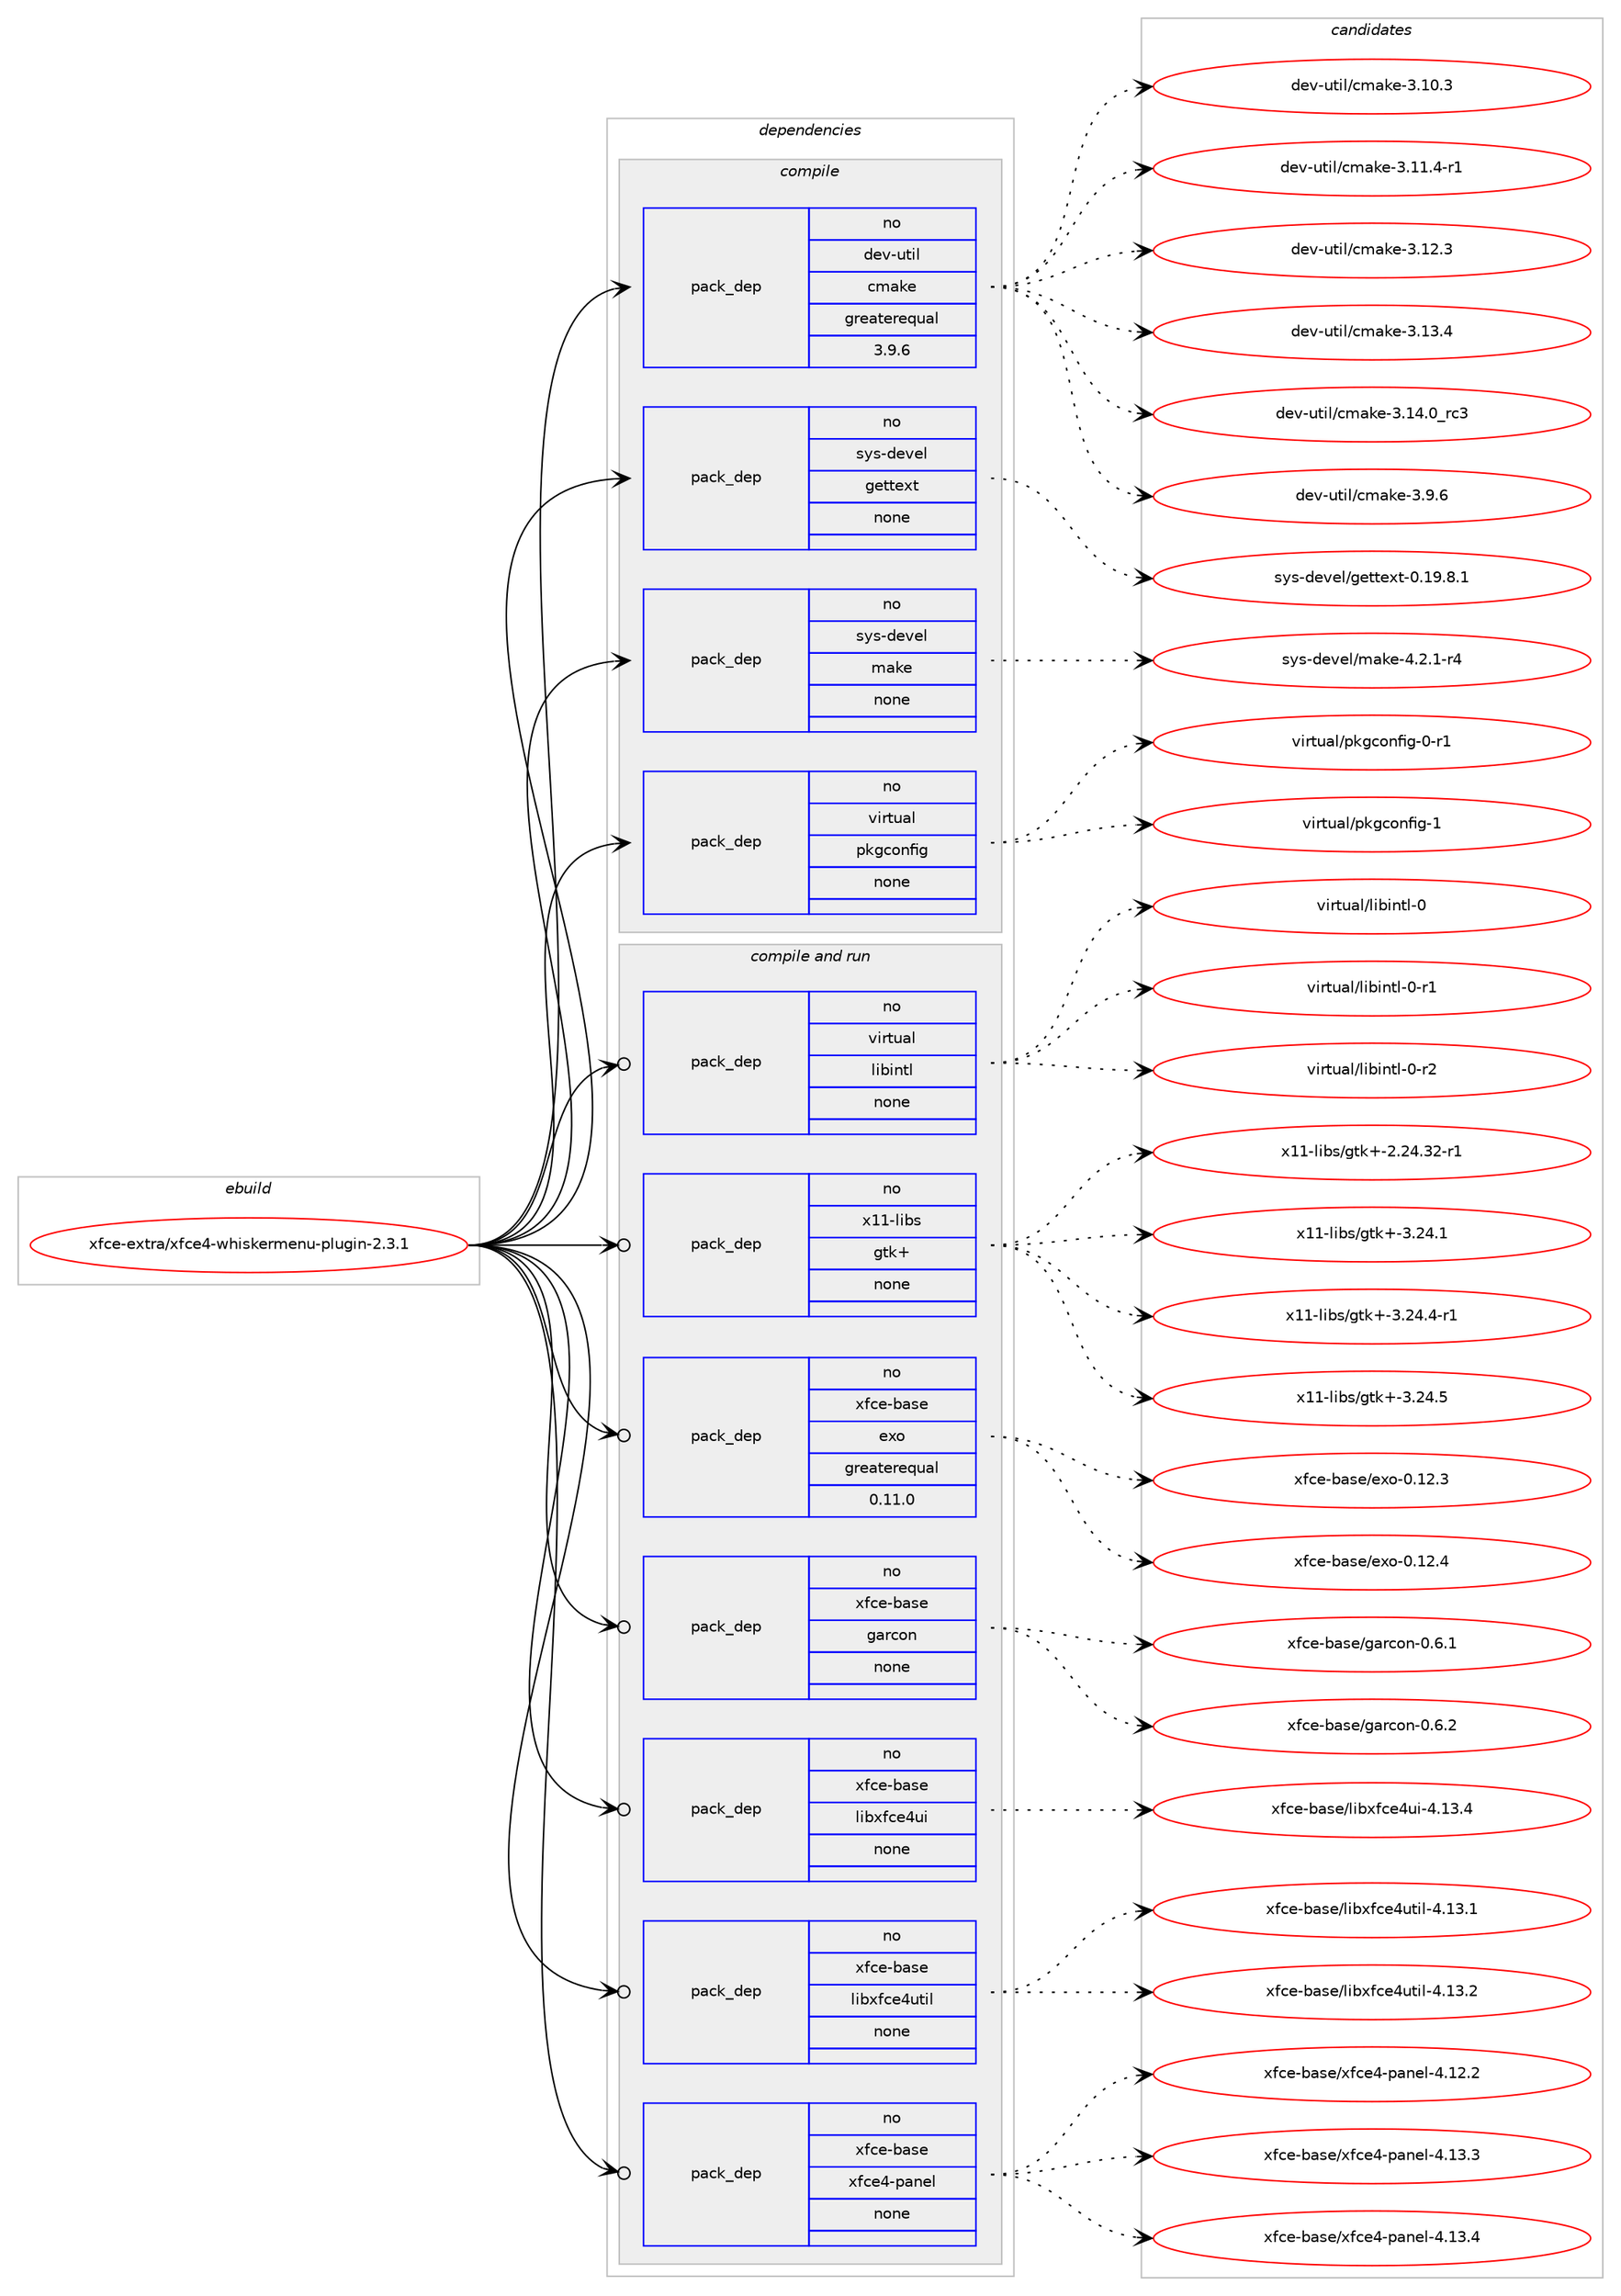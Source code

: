 digraph prolog {

# *************
# Graph options
# *************

newrank=true;
concentrate=true;
compound=true;
graph [rankdir=LR,fontname=Helvetica,fontsize=10,ranksep=1.5];#, ranksep=2.5, nodesep=0.2];
edge  [arrowhead=vee];
node  [fontname=Helvetica,fontsize=10];

# **********
# The ebuild
# **********

subgraph cluster_leftcol {
color=gray;
rank=same;
label=<<i>ebuild</i>>;
id [label="xfce-extra/xfce4-whiskermenu-plugin-2.3.1", color=red, width=4, href="../xfce-extra/xfce4-whiskermenu-plugin-2.3.1.svg"];
}

# ****************
# The dependencies
# ****************

subgraph cluster_midcol {
color=gray;
label=<<i>dependencies</i>>;
subgraph cluster_compile {
fillcolor="#eeeeee";
style=filled;
label=<<i>compile</i>>;
subgraph pack1276389 {
dependency1774299 [label=<<TABLE BORDER="0" CELLBORDER="1" CELLSPACING="0" CELLPADDING="4" WIDTH="220"><TR><TD ROWSPAN="6" CELLPADDING="30">pack_dep</TD></TR><TR><TD WIDTH="110">no</TD></TR><TR><TD>dev-util</TD></TR><TR><TD>cmake</TD></TR><TR><TD>greaterequal</TD></TR><TR><TD>3.9.6</TD></TR></TABLE>>, shape=none, color=blue];
}
id:e -> dependency1774299:w [weight=20,style="solid",arrowhead="vee"];
subgraph pack1276390 {
dependency1774300 [label=<<TABLE BORDER="0" CELLBORDER="1" CELLSPACING="0" CELLPADDING="4" WIDTH="220"><TR><TD ROWSPAN="6" CELLPADDING="30">pack_dep</TD></TR><TR><TD WIDTH="110">no</TD></TR><TR><TD>sys-devel</TD></TR><TR><TD>gettext</TD></TR><TR><TD>none</TD></TR><TR><TD></TD></TR></TABLE>>, shape=none, color=blue];
}
id:e -> dependency1774300:w [weight=20,style="solid",arrowhead="vee"];
subgraph pack1276391 {
dependency1774301 [label=<<TABLE BORDER="0" CELLBORDER="1" CELLSPACING="0" CELLPADDING="4" WIDTH="220"><TR><TD ROWSPAN="6" CELLPADDING="30">pack_dep</TD></TR><TR><TD WIDTH="110">no</TD></TR><TR><TD>sys-devel</TD></TR><TR><TD>make</TD></TR><TR><TD>none</TD></TR><TR><TD></TD></TR></TABLE>>, shape=none, color=blue];
}
id:e -> dependency1774301:w [weight=20,style="solid",arrowhead="vee"];
subgraph pack1276392 {
dependency1774302 [label=<<TABLE BORDER="0" CELLBORDER="1" CELLSPACING="0" CELLPADDING="4" WIDTH="220"><TR><TD ROWSPAN="6" CELLPADDING="30">pack_dep</TD></TR><TR><TD WIDTH="110">no</TD></TR><TR><TD>virtual</TD></TR><TR><TD>pkgconfig</TD></TR><TR><TD>none</TD></TR><TR><TD></TD></TR></TABLE>>, shape=none, color=blue];
}
id:e -> dependency1774302:w [weight=20,style="solid",arrowhead="vee"];
}
subgraph cluster_compileandrun {
fillcolor="#eeeeee";
style=filled;
label=<<i>compile and run</i>>;
subgraph pack1276393 {
dependency1774303 [label=<<TABLE BORDER="0" CELLBORDER="1" CELLSPACING="0" CELLPADDING="4" WIDTH="220"><TR><TD ROWSPAN="6" CELLPADDING="30">pack_dep</TD></TR><TR><TD WIDTH="110">no</TD></TR><TR><TD>virtual</TD></TR><TR><TD>libintl</TD></TR><TR><TD>none</TD></TR><TR><TD></TD></TR></TABLE>>, shape=none, color=blue];
}
id:e -> dependency1774303:w [weight=20,style="solid",arrowhead="odotvee"];
subgraph pack1276394 {
dependency1774304 [label=<<TABLE BORDER="0" CELLBORDER="1" CELLSPACING="0" CELLPADDING="4" WIDTH="220"><TR><TD ROWSPAN="6" CELLPADDING="30">pack_dep</TD></TR><TR><TD WIDTH="110">no</TD></TR><TR><TD>x11-libs</TD></TR><TR><TD>gtk+</TD></TR><TR><TD>none</TD></TR><TR><TD></TD></TR></TABLE>>, shape=none, color=blue];
}
id:e -> dependency1774304:w [weight=20,style="solid",arrowhead="odotvee"];
subgraph pack1276395 {
dependency1774305 [label=<<TABLE BORDER="0" CELLBORDER="1" CELLSPACING="0" CELLPADDING="4" WIDTH="220"><TR><TD ROWSPAN="6" CELLPADDING="30">pack_dep</TD></TR><TR><TD WIDTH="110">no</TD></TR><TR><TD>xfce-base</TD></TR><TR><TD>exo</TD></TR><TR><TD>greaterequal</TD></TR><TR><TD>0.11.0</TD></TR></TABLE>>, shape=none, color=blue];
}
id:e -> dependency1774305:w [weight=20,style="solid",arrowhead="odotvee"];
subgraph pack1276396 {
dependency1774306 [label=<<TABLE BORDER="0" CELLBORDER="1" CELLSPACING="0" CELLPADDING="4" WIDTH="220"><TR><TD ROWSPAN="6" CELLPADDING="30">pack_dep</TD></TR><TR><TD WIDTH="110">no</TD></TR><TR><TD>xfce-base</TD></TR><TR><TD>garcon</TD></TR><TR><TD>none</TD></TR><TR><TD></TD></TR></TABLE>>, shape=none, color=blue];
}
id:e -> dependency1774306:w [weight=20,style="solid",arrowhead="odotvee"];
subgraph pack1276397 {
dependency1774307 [label=<<TABLE BORDER="0" CELLBORDER="1" CELLSPACING="0" CELLPADDING="4" WIDTH="220"><TR><TD ROWSPAN="6" CELLPADDING="30">pack_dep</TD></TR><TR><TD WIDTH="110">no</TD></TR><TR><TD>xfce-base</TD></TR><TR><TD>libxfce4ui</TD></TR><TR><TD>none</TD></TR><TR><TD></TD></TR></TABLE>>, shape=none, color=blue];
}
id:e -> dependency1774307:w [weight=20,style="solid",arrowhead="odotvee"];
subgraph pack1276398 {
dependency1774308 [label=<<TABLE BORDER="0" CELLBORDER="1" CELLSPACING="0" CELLPADDING="4" WIDTH="220"><TR><TD ROWSPAN="6" CELLPADDING="30">pack_dep</TD></TR><TR><TD WIDTH="110">no</TD></TR><TR><TD>xfce-base</TD></TR><TR><TD>libxfce4util</TD></TR><TR><TD>none</TD></TR><TR><TD></TD></TR></TABLE>>, shape=none, color=blue];
}
id:e -> dependency1774308:w [weight=20,style="solid",arrowhead="odotvee"];
subgraph pack1276399 {
dependency1774309 [label=<<TABLE BORDER="0" CELLBORDER="1" CELLSPACING="0" CELLPADDING="4" WIDTH="220"><TR><TD ROWSPAN="6" CELLPADDING="30">pack_dep</TD></TR><TR><TD WIDTH="110">no</TD></TR><TR><TD>xfce-base</TD></TR><TR><TD>xfce4-panel</TD></TR><TR><TD>none</TD></TR><TR><TD></TD></TR></TABLE>>, shape=none, color=blue];
}
id:e -> dependency1774309:w [weight=20,style="solid",arrowhead="odotvee"];
}
subgraph cluster_run {
fillcolor="#eeeeee";
style=filled;
label=<<i>run</i>>;
}
}

# **************
# The candidates
# **************

subgraph cluster_choices {
rank=same;
color=gray;
label=<<i>candidates</i>>;

subgraph choice1276389 {
color=black;
nodesep=1;
choice1001011184511711610510847991099710710145514649484651 [label="dev-util/cmake-3.10.3", color=red, width=4,href="../dev-util/cmake-3.10.3.svg"];
choice10010111845117116105108479910997107101455146494946524511449 [label="dev-util/cmake-3.11.4-r1", color=red, width=4,href="../dev-util/cmake-3.11.4-r1.svg"];
choice1001011184511711610510847991099710710145514649504651 [label="dev-util/cmake-3.12.3", color=red, width=4,href="../dev-util/cmake-3.12.3.svg"];
choice1001011184511711610510847991099710710145514649514652 [label="dev-util/cmake-3.13.4", color=red, width=4,href="../dev-util/cmake-3.13.4.svg"];
choice1001011184511711610510847991099710710145514649524648951149951 [label="dev-util/cmake-3.14.0_rc3", color=red, width=4,href="../dev-util/cmake-3.14.0_rc3.svg"];
choice10010111845117116105108479910997107101455146574654 [label="dev-util/cmake-3.9.6", color=red, width=4,href="../dev-util/cmake-3.9.6.svg"];
dependency1774299:e -> choice1001011184511711610510847991099710710145514649484651:w [style=dotted,weight="100"];
dependency1774299:e -> choice10010111845117116105108479910997107101455146494946524511449:w [style=dotted,weight="100"];
dependency1774299:e -> choice1001011184511711610510847991099710710145514649504651:w [style=dotted,weight="100"];
dependency1774299:e -> choice1001011184511711610510847991099710710145514649514652:w [style=dotted,weight="100"];
dependency1774299:e -> choice1001011184511711610510847991099710710145514649524648951149951:w [style=dotted,weight="100"];
dependency1774299:e -> choice10010111845117116105108479910997107101455146574654:w [style=dotted,weight="100"];
}
subgraph choice1276390 {
color=black;
nodesep=1;
choice1151211154510010111810110847103101116116101120116454846495746564649 [label="sys-devel/gettext-0.19.8.1", color=red, width=4,href="../sys-devel/gettext-0.19.8.1.svg"];
dependency1774300:e -> choice1151211154510010111810110847103101116116101120116454846495746564649:w [style=dotted,weight="100"];
}
subgraph choice1276391 {
color=black;
nodesep=1;
choice1151211154510010111810110847109971071014552465046494511452 [label="sys-devel/make-4.2.1-r4", color=red, width=4,href="../sys-devel/make-4.2.1-r4.svg"];
dependency1774301:e -> choice1151211154510010111810110847109971071014552465046494511452:w [style=dotted,weight="100"];
}
subgraph choice1276392 {
color=black;
nodesep=1;
choice11810511411611797108471121071039911111010210510345484511449 [label="virtual/pkgconfig-0-r1", color=red, width=4,href="../virtual/pkgconfig-0-r1.svg"];
choice1181051141161179710847112107103991111101021051034549 [label="virtual/pkgconfig-1", color=red, width=4,href="../virtual/pkgconfig-1.svg"];
dependency1774302:e -> choice11810511411611797108471121071039911111010210510345484511449:w [style=dotted,weight="100"];
dependency1774302:e -> choice1181051141161179710847112107103991111101021051034549:w [style=dotted,weight="100"];
}
subgraph choice1276393 {
color=black;
nodesep=1;
choice1181051141161179710847108105981051101161084548 [label="virtual/libintl-0", color=red, width=4,href="../virtual/libintl-0.svg"];
choice11810511411611797108471081059810511011610845484511449 [label="virtual/libintl-0-r1", color=red, width=4,href="../virtual/libintl-0-r1.svg"];
choice11810511411611797108471081059810511011610845484511450 [label="virtual/libintl-0-r2", color=red, width=4,href="../virtual/libintl-0-r2.svg"];
dependency1774303:e -> choice1181051141161179710847108105981051101161084548:w [style=dotted,weight="100"];
dependency1774303:e -> choice11810511411611797108471081059810511011610845484511449:w [style=dotted,weight="100"];
dependency1774303:e -> choice11810511411611797108471081059810511011610845484511450:w [style=dotted,weight="100"];
}
subgraph choice1276394 {
color=black;
nodesep=1;
choice12049494510810598115471031161074345504650524651504511449 [label="x11-libs/gtk+-2.24.32-r1", color=red, width=4,href="../x11-libs/gtk+-2.24.32-r1.svg"];
choice12049494510810598115471031161074345514650524649 [label="x11-libs/gtk+-3.24.1", color=red, width=4,href="../x11-libs/gtk+-3.24.1.svg"];
choice120494945108105981154710311610743455146505246524511449 [label="x11-libs/gtk+-3.24.4-r1", color=red, width=4,href="../x11-libs/gtk+-3.24.4-r1.svg"];
choice12049494510810598115471031161074345514650524653 [label="x11-libs/gtk+-3.24.5", color=red, width=4,href="../x11-libs/gtk+-3.24.5.svg"];
dependency1774304:e -> choice12049494510810598115471031161074345504650524651504511449:w [style=dotted,weight="100"];
dependency1774304:e -> choice12049494510810598115471031161074345514650524649:w [style=dotted,weight="100"];
dependency1774304:e -> choice120494945108105981154710311610743455146505246524511449:w [style=dotted,weight="100"];
dependency1774304:e -> choice12049494510810598115471031161074345514650524653:w [style=dotted,weight="100"];
}
subgraph choice1276395 {
color=black;
nodesep=1;
choice120102991014598971151014710112011145484649504651 [label="xfce-base/exo-0.12.3", color=red, width=4,href="../xfce-base/exo-0.12.3.svg"];
choice120102991014598971151014710112011145484649504652 [label="xfce-base/exo-0.12.4", color=red, width=4,href="../xfce-base/exo-0.12.4.svg"];
dependency1774305:e -> choice120102991014598971151014710112011145484649504651:w [style=dotted,weight="100"];
dependency1774305:e -> choice120102991014598971151014710112011145484649504652:w [style=dotted,weight="100"];
}
subgraph choice1276396 {
color=black;
nodesep=1;
choice12010299101459897115101471039711499111110454846544649 [label="xfce-base/garcon-0.6.1", color=red, width=4,href="../xfce-base/garcon-0.6.1.svg"];
choice12010299101459897115101471039711499111110454846544650 [label="xfce-base/garcon-0.6.2", color=red, width=4,href="../xfce-base/garcon-0.6.2.svg"];
dependency1774306:e -> choice12010299101459897115101471039711499111110454846544649:w [style=dotted,weight="100"];
dependency1774306:e -> choice12010299101459897115101471039711499111110454846544650:w [style=dotted,weight="100"];
}
subgraph choice1276397 {
color=black;
nodesep=1;
choice120102991014598971151014710810598120102991015211710545524649514652 [label="xfce-base/libxfce4ui-4.13.4", color=red, width=4,href="../xfce-base/libxfce4ui-4.13.4.svg"];
dependency1774307:e -> choice120102991014598971151014710810598120102991015211710545524649514652:w [style=dotted,weight="100"];
}
subgraph choice1276398 {
color=black;
nodesep=1;
choice120102991014598971151014710810598120102991015211711610510845524649514649 [label="xfce-base/libxfce4util-4.13.1", color=red, width=4,href="../xfce-base/libxfce4util-4.13.1.svg"];
choice120102991014598971151014710810598120102991015211711610510845524649514650 [label="xfce-base/libxfce4util-4.13.2", color=red, width=4,href="../xfce-base/libxfce4util-4.13.2.svg"];
dependency1774308:e -> choice120102991014598971151014710810598120102991015211711610510845524649514649:w [style=dotted,weight="100"];
dependency1774308:e -> choice120102991014598971151014710810598120102991015211711610510845524649514650:w [style=dotted,weight="100"];
}
subgraph choice1276399 {
color=black;
nodesep=1;
choice12010299101459897115101471201029910152451129711010110845524649504650 [label="xfce-base/xfce4-panel-4.12.2", color=red, width=4,href="../xfce-base/xfce4-panel-4.12.2.svg"];
choice12010299101459897115101471201029910152451129711010110845524649514651 [label="xfce-base/xfce4-panel-4.13.3", color=red, width=4,href="../xfce-base/xfce4-panel-4.13.3.svg"];
choice12010299101459897115101471201029910152451129711010110845524649514652 [label="xfce-base/xfce4-panel-4.13.4", color=red, width=4,href="../xfce-base/xfce4-panel-4.13.4.svg"];
dependency1774309:e -> choice12010299101459897115101471201029910152451129711010110845524649504650:w [style=dotted,weight="100"];
dependency1774309:e -> choice12010299101459897115101471201029910152451129711010110845524649514651:w [style=dotted,weight="100"];
dependency1774309:e -> choice12010299101459897115101471201029910152451129711010110845524649514652:w [style=dotted,weight="100"];
}
}

}

